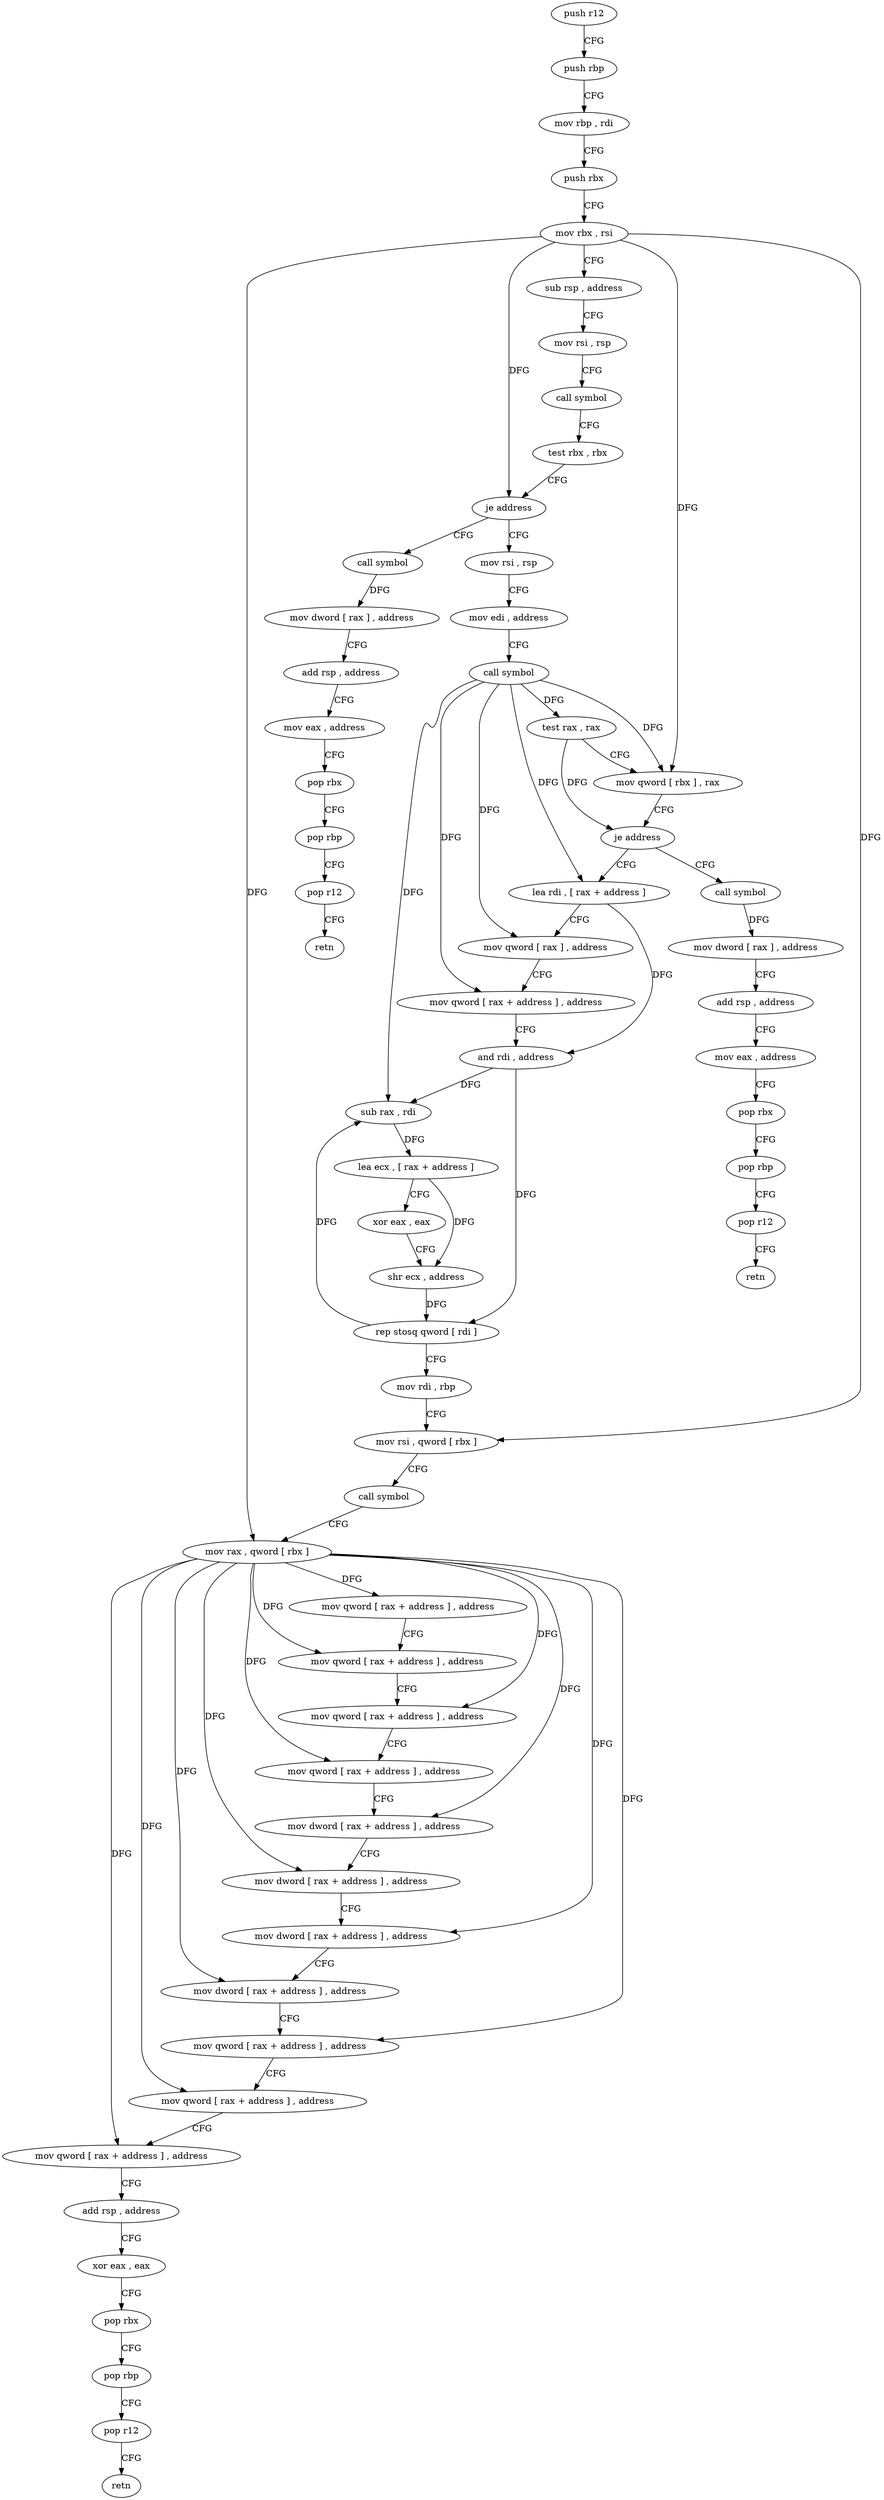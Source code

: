 digraph "func" {
"127680" [label = "push r12" ]
"127682" [label = "push rbp" ]
"127683" [label = "mov rbp , rdi" ]
"127686" [label = "push rbx" ]
"127687" [label = "mov rbx , rsi" ]
"127690" [label = "sub rsp , address" ]
"127697" [label = "mov rsi , rsp" ]
"127700" [label = "call symbol" ]
"127705" [label = "test rbx , rbx" ]
"127708" [label = "je address" ]
"127904" [label = "call symbol" ]
"127714" [label = "mov rsi , rsp" ]
"127909" [label = "mov dword [ rax ] , address" ]
"127915" [label = "add rsp , address" ]
"127922" [label = "mov eax , address" ]
"127927" [label = "pop rbx" ]
"127928" [label = "pop rbp" ]
"127929" [label = "pop r12" ]
"127931" [label = "retn" ]
"127717" [label = "mov edi , address" ]
"127722" [label = "call symbol" ]
"127727" [label = "test rax , rax" ]
"127730" [label = "mov qword [ rbx ] , rax" ]
"127733" [label = "je address" ]
"127936" [label = "call symbol" ]
"127739" [label = "lea rdi , [ rax + address ]" ]
"127941" [label = "mov dword [ rax ] , address" ]
"127947" [label = "add rsp , address" ]
"127954" [label = "mov eax , address" ]
"127959" [label = "pop rbx" ]
"127960" [label = "pop rbp" ]
"127961" [label = "pop r12" ]
"127963" [label = "retn" ]
"127743" [label = "mov qword [ rax ] , address" ]
"127750" [label = "mov qword [ rax + address ] , address" ]
"127761" [label = "and rdi , address" ]
"127765" [label = "sub rax , rdi" ]
"127768" [label = "lea ecx , [ rax + address ]" ]
"127774" [label = "xor eax , eax" ]
"127776" [label = "shr ecx , address" ]
"127779" [label = "rep stosq qword [ rdi ]" ]
"127782" [label = "mov rdi , rbp" ]
"127785" [label = "mov rsi , qword [ rbx ]" ]
"127788" [label = "call symbol" ]
"127793" [label = "mov rax , qword [ rbx ]" ]
"127796" [label = "mov qword [ rax + address ] , address" ]
"127804" [label = "mov qword [ rax + address ] , address" ]
"127812" [label = "mov qword [ rax + address ] , address" ]
"127820" [label = "mov qword [ rax + address ] , address" ]
"127828" [label = "mov dword [ rax + address ] , address" ]
"127835" [label = "mov dword [ rax + address ] , address" ]
"127842" [label = "mov dword [ rax + address ] , address" ]
"127849" [label = "mov dword [ rax + address ] , address" ]
"127856" [label = "mov qword [ rax + address ] , address" ]
"127864" [label = "mov qword [ rax + address ] , address" ]
"127872" [label = "mov qword [ rax + address ] , address" ]
"127880" [label = "add rsp , address" ]
"127887" [label = "xor eax , eax" ]
"127889" [label = "pop rbx" ]
"127890" [label = "pop rbp" ]
"127891" [label = "pop r12" ]
"127893" [label = "retn" ]
"127680" -> "127682" [ label = "CFG" ]
"127682" -> "127683" [ label = "CFG" ]
"127683" -> "127686" [ label = "CFG" ]
"127686" -> "127687" [ label = "CFG" ]
"127687" -> "127690" [ label = "CFG" ]
"127687" -> "127708" [ label = "DFG" ]
"127687" -> "127730" [ label = "DFG" ]
"127687" -> "127785" [ label = "DFG" ]
"127687" -> "127793" [ label = "DFG" ]
"127690" -> "127697" [ label = "CFG" ]
"127697" -> "127700" [ label = "CFG" ]
"127700" -> "127705" [ label = "CFG" ]
"127705" -> "127708" [ label = "CFG" ]
"127708" -> "127904" [ label = "CFG" ]
"127708" -> "127714" [ label = "CFG" ]
"127904" -> "127909" [ label = "DFG" ]
"127714" -> "127717" [ label = "CFG" ]
"127909" -> "127915" [ label = "CFG" ]
"127915" -> "127922" [ label = "CFG" ]
"127922" -> "127927" [ label = "CFG" ]
"127927" -> "127928" [ label = "CFG" ]
"127928" -> "127929" [ label = "CFG" ]
"127929" -> "127931" [ label = "CFG" ]
"127717" -> "127722" [ label = "CFG" ]
"127722" -> "127727" [ label = "DFG" ]
"127722" -> "127730" [ label = "DFG" ]
"127722" -> "127739" [ label = "DFG" ]
"127722" -> "127743" [ label = "DFG" ]
"127722" -> "127750" [ label = "DFG" ]
"127722" -> "127765" [ label = "DFG" ]
"127727" -> "127730" [ label = "CFG" ]
"127727" -> "127733" [ label = "DFG" ]
"127730" -> "127733" [ label = "CFG" ]
"127733" -> "127936" [ label = "CFG" ]
"127733" -> "127739" [ label = "CFG" ]
"127936" -> "127941" [ label = "DFG" ]
"127739" -> "127743" [ label = "CFG" ]
"127739" -> "127761" [ label = "DFG" ]
"127941" -> "127947" [ label = "CFG" ]
"127947" -> "127954" [ label = "CFG" ]
"127954" -> "127959" [ label = "CFG" ]
"127959" -> "127960" [ label = "CFG" ]
"127960" -> "127961" [ label = "CFG" ]
"127961" -> "127963" [ label = "CFG" ]
"127743" -> "127750" [ label = "CFG" ]
"127750" -> "127761" [ label = "CFG" ]
"127761" -> "127765" [ label = "DFG" ]
"127761" -> "127779" [ label = "DFG" ]
"127765" -> "127768" [ label = "DFG" ]
"127768" -> "127774" [ label = "CFG" ]
"127768" -> "127776" [ label = "DFG" ]
"127774" -> "127776" [ label = "CFG" ]
"127776" -> "127779" [ label = "DFG" ]
"127779" -> "127782" [ label = "CFG" ]
"127779" -> "127765" [ label = "DFG" ]
"127782" -> "127785" [ label = "CFG" ]
"127785" -> "127788" [ label = "CFG" ]
"127788" -> "127793" [ label = "CFG" ]
"127793" -> "127796" [ label = "DFG" ]
"127793" -> "127804" [ label = "DFG" ]
"127793" -> "127812" [ label = "DFG" ]
"127793" -> "127820" [ label = "DFG" ]
"127793" -> "127828" [ label = "DFG" ]
"127793" -> "127835" [ label = "DFG" ]
"127793" -> "127842" [ label = "DFG" ]
"127793" -> "127849" [ label = "DFG" ]
"127793" -> "127856" [ label = "DFG" ]
"127793" -> "127864" [ label = "DFG" ]
"127793" -> "127872" [ label = "DFG" ]
"127796" -> "127804" [ label = "CFG" ]
"127804" -> "127812" [ label = "CFG" ]
"127812" -> "127820" [ label = "CFG" ]
"127820" -> "127828" [ label = "CFG" ]
"127828" -> "127835" [ label = "CFG" ]
"127835" -> "127842" [ label = "CFG" ]
"127842" -> "127849" [ label = "CFG" ]
"127849" -> "127856" [ label = "CFG" ]
"127856" -> "127864" [ label = "CFG" ]
"127864" -> "127872" [ label = "CFG" ]
"127872" -> "127880" [ label = "CFG" ]
"127880" -> "127887" [ label = "CFG" ]
"127887" -> "127889" [ label = "CFG" ]
"127889" -> "127890" [ label = "CFG" ]
"127890" -> "127891" [ label = "CFG" ]
"127891" -> "127893" [ label = "CFG" ]
}

